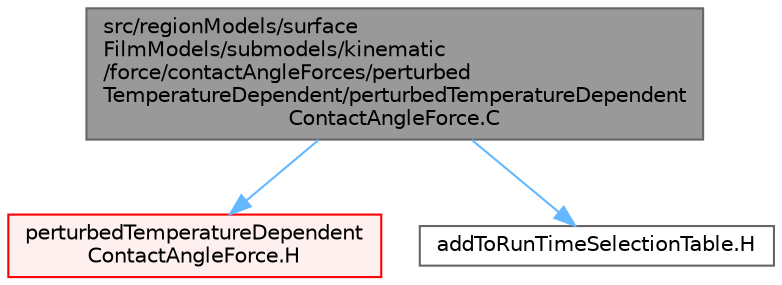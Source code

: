 digraph "src/regionModels/surfaceFilmModels/submodels/kinematic/force/contactAngleForces/perturbedTemperatureDependent/perturbedTemperatureDependentContactAngleForce.C"
{
 // LATEX_PDF_SIZE
  bgcolor="transparent";
  edge [fontname=Helvetica,fontsize=10,labelfontname=Helvetica,labelfontsize=10];
  node [fontname=Helvetica,fontsize=10,shape=box,height=0.2,width=0.4];
  Node1 [id="Node000001",label="src/regionModels/surface\lFilmModels/submodels/kinematic\l/force/contactAngleForces/perturbed\lTemperatureDependent/perturbedTemperatureDependent\lContactAngleForce.C",height=0.2,width=0.4,color="gray40", fillcolor="grey60", style="filled", fontcolor="black",tooltip=" "];
  Node1 -> Node2 [id="edge1_Node000001_Node000002",color="steelblue1",style="solid",tooltip=" "];
  Node2 [id="Node000002",label="perturbedTemperatureDependent\lContactAngleForce.H",height=0.2,width=0.4,color="red", fillcolor="#FFF0F0", style="filled",URL="$perturbedTemperatureDependentContactAngleForce_8H.html",tooltip=" "];
  Node1 -> Node202 [id="edge2_Node000001_Node000202",color="steelblue1",style="solid",tooltip=" "];
  Node202 [id="Node000202",label="addToRunTimeSelectionTable.H",height=0.2,width=0.4,color="grey40", fillcolor="white", style="filled",URL="$addToRunTimeSelectionTable_8H.html",tooltip="Macros for easy insertion into run-time selection tables."];
}
